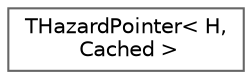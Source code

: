 digraph "Graphical Class Hierarchy"
{
 // INTERACTIVE_SVG=YES
 // LATEX_PDF_SIZE
  bgcolor="transparent";
  edge [fontname=Helvetica,fontsize=10,labelfontname=Helvetica,labelfontsize=10];
  node [fontname=Helvetica,fontsize=10,shape=box,height=0.2,width=0.4];
  rankdir="LR";
  Node0 [id="Node000000",label="THazardPointer\< H,\l Cached \>",height=0.2,width=0.4,color="grey40", fillcolor="white", style="filled",URL="$d8/d97/classTHazardPointer.html",tooltip="THazardPointer is used to keep an allocation alive until all threads that referenced it finished thei..."];
}

